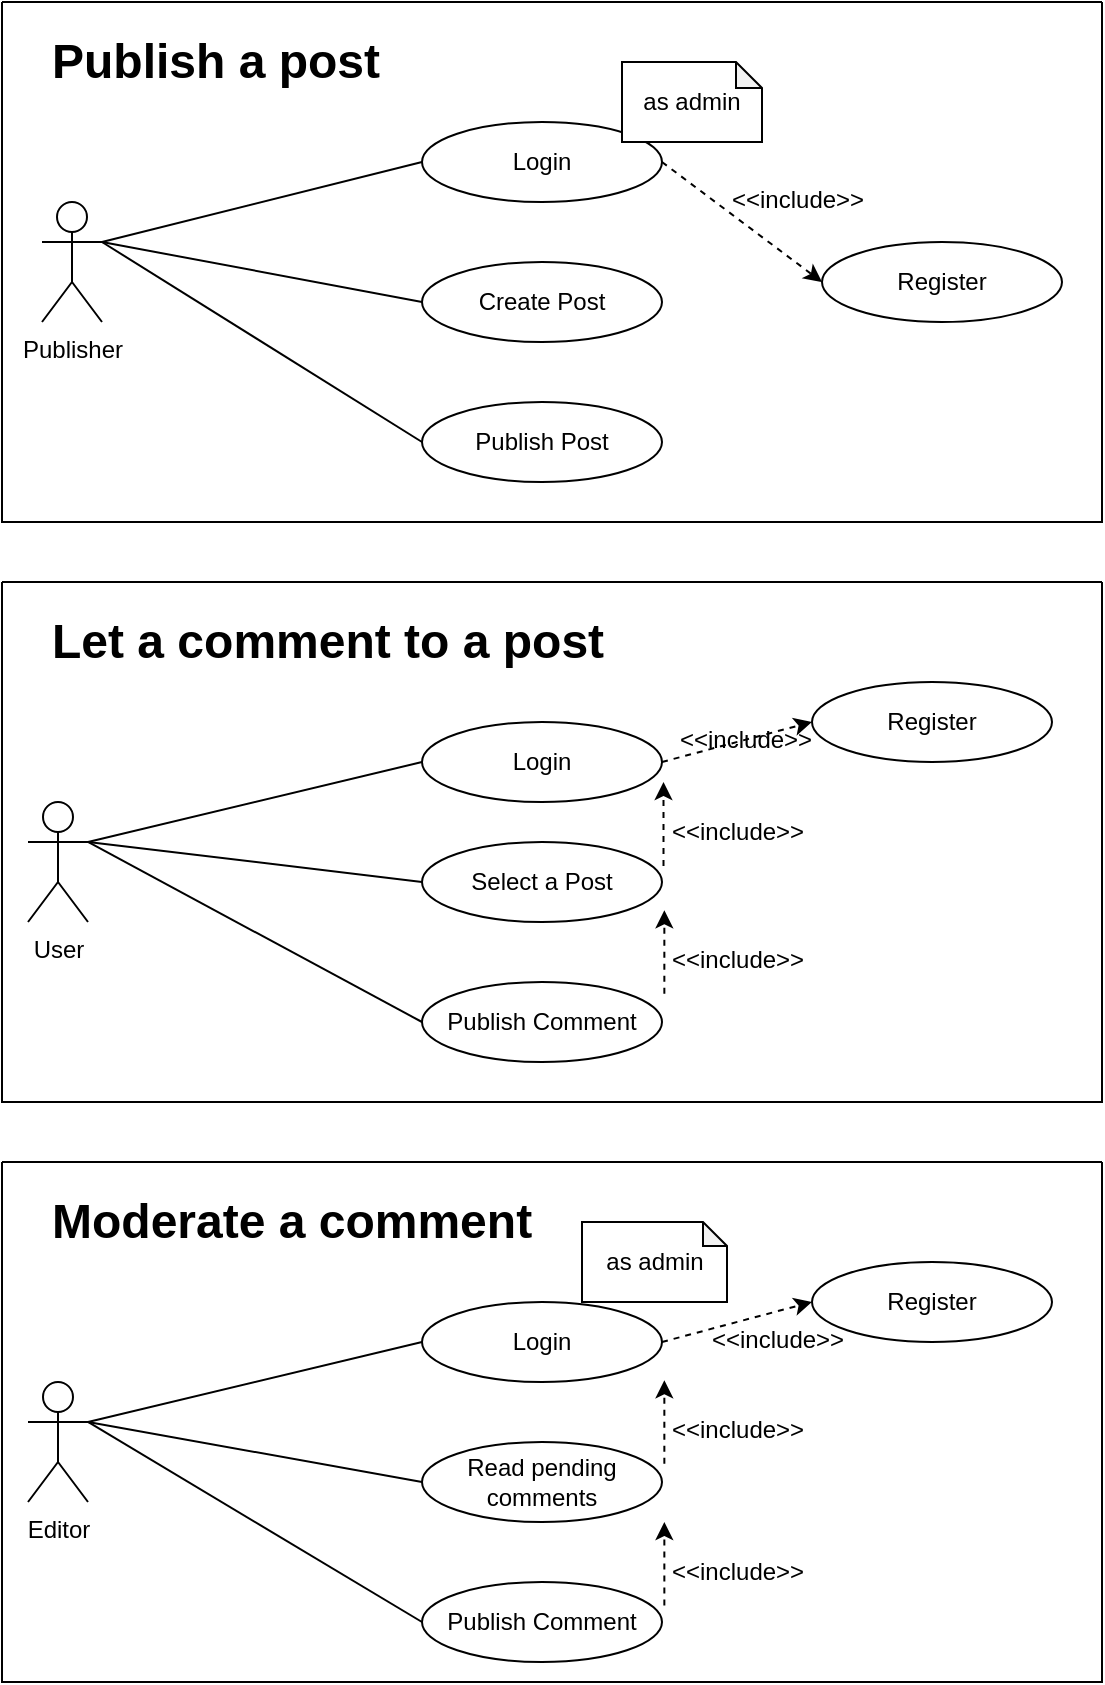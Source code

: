 <mxfile version="22.1.18" type="device">
  <diagram name="Page-1" id="NaKX4Khc9GjLMk2lrtAR">
    <mxGraphModel dx="1221" dy="527" grid="1" gridSize="10" guides="1" tooltips="1" connect="1" arrows="1" fold="1" page="1" pageScale="1" pageWidth="827" pageHeight="1169" math="0" shadow="0">
      <root>
        <mxCell id="0" />
        <mxCell id="1" parent="0" />
        <mxCell id="6gJPdral9b9KWDybtcNH-17" value="" style="swimlane;startSize=0;" parent="1" vertex="1">
          <mxGeometry x="120" y="40" width="550" height="260" as="geometry">
            <mxRectangle x="120" y="30" width="150" height="40" as="alternateBounds" />
          </mxGeometry>
        </mxCell>
        <mxCell id="6gJPdral9b9KWDybtcNH-18" value="&lt;h1&gt;Publish a post&lt;br&gt;&lt;/h1&gt;" style="text;html=1;strokeColor=none;fillColor=none;spacing=5;spacingTop=-20;whiteSpace=wrap;overflow=hidden;rounded=0;" parent="6gJPdral9b9KWDybtcNH-17" vertex="1">
          <mxGeometry x="20" y="10" width="400" height="40" as="geometry" />
        </mxCell>
        <mxCell id="AenP3yPq7fjkjofeTrWt-3" value="Register" style="ellipse;whiteSpace=wrap;html=1;" parent="6gJPdral9b9KWDybtcNH-17" vertex="1">
          <mxGeometry x="410" y="120" width="120" height="40" as="geometry" />
        </mxCell>
        <mxCell id="AenP3yPq7fjkjofeTrWt-9" value="Login" style="ellipse;whiteSpace=wrap;html=1;" parent="6gJPdral9b9KWDybtcNH-17" vertex="1">
          <mxGeometry x="210" y="60" width="120" height="40" as="geometry" />
        </mxCell>
        <mxCell id="AenP3yPq7fjkjofeTrWt-10" value="" style="endArrow=classic;html=1;rounded=0;strokeColor=default;dashed=1;entryX=0;entryY=0.5;entryDx=0;entryDy=0;exitX=1;exitY=0.5;exitDx=0;exitDy=0;" parent="6gJPdral9b9KWDybtcNH-17" source="AenP3yPq7fjkjofeTrWt-9" target="AenP3yPq7fjkjofeTrWt-3" edge="1">
          <mxGeometry width="50" height="50" relative="1" as="geometry">
            <mxPoint x="360" y="150" as="sourcePoint" />
            <mxPoint x="410" y="100" as="targetPoint" />
          </mxGeometry>
        </mxCell>
        <mxCell id="AenP3yPq7fjkjofeTrWt-5" value="Create Post" style="ellipse;whiteSpace=wrap;html=1;" parent="6gJPdral9b9KWDybtcNH-17" vertex="1">
          <mxGeometry x="210" y="130" width="120" height="40" as="geometry" />
        </mxCell>
        <mxCell id="6gJPdral9b9KWDybtcNH-3" value="Publish Post" style="ellipse;whiteSpace=wrap;html=1;" parent="6gJPdral9b9KWDybtcNH-17" vertex="1">
          <mxGeometry x="210" y="200" width="120" height="40" as="geometry" />
        </mxCell>
        <mxCell id="AenP3yPq7fjkjofeTrWt-1" value="Publisher" style="shape=umlActor;verticalLabelPosition=bottom;verticalAlign=top;html=1;outlineConnect=0;" parent="6gJPdral9b9KWDybtcNH-17" vertex="1">
          <mxGeometry x="20" y="100" width="30" height="60" as="geometry" />
        </mxCell>
        <mxCell id="AenP3yPq7fjkjofeTrWt-6" value="" style="endArrow=none;html=1;rounded=0;entryX=0;entryY=0.5;entryDx=0;entryDy=0;exitX=1;exitY=0.333;exitDx=0;exitDy=0;exitPerimeter=0;" parent="6gJPdral9b9KWDybtcNH-17" source="AenP3yPq7fjkjofeTrWt-1" target="AenP3yPq7fjkjofeTrWt-5" edge="1">
          <mxGeometry width="50" height="50" relative="1" as="geometry">
            <mxPoint x="70" y="150" as="sourcePoint" />
            <mxPoint x="370" y="200" as="targetPoint" />
          </mxGeometry>
        </mxCell>
        <mxCell id="AenP3yPq7fjkjofeTrWt-7" value="" style="endArrow=none;html=1;rounded=0;entryX=0;entryY=0.5;entryDx=0;entryDy=0;exitX=1;exitY=0.333;exitDx=0;exitDy=0;exitPerimeter=0;" parent="6gJPdral9b9KWDybtcNH-17" source="AenP3yPq7fjkjofeTrWt-1" target="AenP3yPq7fjkjofeTrWt-9" edge="1">
          <mxGeometry width="50" height="50" relative="1" as="geometry">
            <mxPoint x="120" y="150" as="sourcePoint" />
            <mxPoint x="170" y="100" as="targetPoint" />
          </mxGeometry>
        </mxCell>
        <mxCell id="6gJPdral9b9KWDybtcNH-4" value="" style="endArrow=none;html=1;rounded=0;entryX=0;entryY=0.5;entryDx=0;entryDy=0;" parent="6gJPdral9b9KWDybtcNH-17" target="6gJPdral9b9KWDybtcNH-3" edge="1">
          <mxGeometry width="50" height="50" relative="1" as="geometry">
            <mxPoint x="50" y="120" as="sourcePoint" />
            <mxPoint x="220" y="160" as="targetPoint" />
          </mxGeometry>
        </mxCell>
        <mxCell id="6gJPdral9b9KWDybtcNH-42" value="&lt;p&gt;&amp;lt;&amp;lt;include&amp;gt;&amp;gt;&lt;/p&gt;" style="text;html=1;strokeColor=none;fillColor=none;spacing=5;spacingTop=-20;whiteSpace=wrap;overflow=hidden;rounded=0;" parent="6gJPdral9b9KWDybtcNH-17" vertex="1">
          <mxGeometry x="360" y="90" width="75" height="20" as="geometry" />
        </mxCell>
        <mxCell id="3YeOkO8Lp7fJmU2JR0KR-16" value="&lt;div&gt;as admin&lt;br&gt;&lt;/div&gt;" style="shape=note;whiteSpace=wrap;html=1;backgroundOutline=1;darkOpacity=0.05;size=13;" parent="6gJPdral9b9KWDybtcNH-17" vertex="1">
          <mxGeometry x="310" y="30" width="70" height="40" as="geometry" />
        </mxCell>
        <mxCell id="6gJPdral9b9KWDybtcNH-30" value="" style="swimlane;startSize=0;" parent="1" vertex="1">
          <mxGeometry x="120" y="330" width="550" height="260" as="geometry">
            <mxRectangle x="120" y="300" width="70" height="40" as="alternateBounds" />
          </mxGeometry>
        </mxCell>
        <mxCell id="6gJPdral9b9KWDybtcNH-32" value="&lt;h1&gt;Let a comment to a post&lt;br&gt;&lt;/h1&gt;" style="text;html=1;strokeColor=none;fillColor=none;spacing=5;spacingTop=-20;whiteSpace=wrap;overflow=hidden;rounded=0;" parent="6gJPdral9b9KWDybtcNH-30" vertex="1">
          <mxGeometry x="20" y="10" width="360" height="40" as="geometry" />
        </mxCell>
        <mxCell id="6gJPdral9b9KWDybtcNH-6" value="Register" style="ellipse;whiteSpace=wrap;html=1;" parent="6gJPdral9b9KWDybtcNH-30" vertex="1">
          <mxGeometry x="405" y="50" width="120" height="40" as="geometry" />
        </mxCell>
        <mxCell id="6gJPdral9b9KWDybtcNH-5" value="User" style="shape=umlActor;verticalLabelPosition=bottom;verticalAlign=top;html=1;outlineConnect=0;" parent="6gJPdral9b9KWDybtcNH-30" vertex="1">
          <mxGeometry x="13" y="110" width="30" height="60" as="geometry" />
        </mxCell>
        <mxCell id="6gJPdral9b9KWDybtcNH-8" value="" style="endArrow=none;html=1;rounded=0;entryX=0;entryY=0.5;entryDx=0;entryDy=0;exitX=1;exitY=0.333;exitDx=0;exitDy=0;exitPerimeter=0;" parent="6gJPdral9b9KWDybtcNH-30" source="6gJPdral9b9KWDybtcNH-5" target="6gJPdral9b9KWDybtcNH-7" edge="1">
          <mxGeometry width="50" height="50" relative="1" as="geometry">
            <mxPoint x="65" y="160" as="sourcePoint" />
            <mxPoint x="365" y="210" as="targetPoint" />
          </mxGeometry>
        </mxCell>
        <mxCell id="6gJPdral9b9KWDybtcNH-9" value="" style="endArrow=none;html=1;rounded=0;entryX=0;entryY=0.5;entryDx=0;entryDy=0;exitX=1;exitY=0.333;exitDx=0;exitDy=0;exitPerimeter=0;" parent="6gJPdral9b9KWDybtcNH-30" source="6gJPdral9b9KWDybtcNH-5" target="6gJPdral9b9KWDybtcNH-10" edge="1">
          <mxGeometry width="50" height="50" relative="1" as="geometry">
            <mxPoint x="115" y="160" as="sourcePoint" />
            <mxPoint x="165" y="110" as="targetPoint" />
          </mxGeometry>
        </mxCell>
        <mxCell id="6gJPdral9b9KWDybtcNH-10" value="Login" style="ellipse;whiteSpace=wrap;html=1;" parent="6gJPdral9b9KWDybtcNH-30" vertex="1">
          <mxGeometry x="210" y="70" width="120" height="40" as="geometry" />
        </mxCell>
        <mxCell id="6gJPdral9b9KWDybtcNH-11" value="" style="endArrow=classic;html=1;rounded=0;strokeColor=default;dashed=1;entryX=0;entryY=0.5;entryDx=0;entryDy=0;exitX=1;exitY=0.5;exitDx=0;exitDy=0;" parent="6gJPdral9b9KWDybtcNH-30" source="6gJPdral9b9KWDybtcNH-10" target="6gJPdral9b9KWDybtcNH-6" edge="1">
          <mxGeometry width="50" height="50" relative="1" as="geometry">
            <mxPoint x="355" y="160" as="sourcePoint" />
            <mxPoint x="405" y="110" as="targetPoint" />
          </mxGeometry>
        </mxCell>
        <mxCell id="6gJPdral9b9KWDybtcNH-7" value="Select a Post" style="ellipse;whiteSpace=wrap;html=1;" parent="6gJPdral9b9KWDybtcNH-30" vertex="1">
          <mxGeometry x="210" y="130" width="120" height="40" as="geometry" />
        </mxCell>
        <mxCell id="6gJPdral9b9KWDybtcNH-14" value="Publish Comment" style="ellipse;whiteSpace=wrap;html=1;" parent="6gJPdral9b9KWDybtcNH-30" vertex="1">
          <mxGeometry x="210" y="200" width="120" height="40" as="geometry" />
        </mxCell>
        <mxCell id="6gJPdral9b9KWDybtcNH-15" value="" style="endArrow=none;html=1;rounded=0;entryX=0;entryY=0.5;entryDx=0;entryDy=0;exitX=1;exitY=0.333;exitDx=0;exitDy=0;exitPerimeter=0;" parent="6gJPdral9b9KWDybtcNH-30" source="6gJPdral9b9KWDybtcNH-5" target="6gJPdral9b9KWDybtcNH-14" edge="1">
          <mxGeometry width="50" height="50" relative="1" as="geometry">
            <mxPoint x="450" y="180" as="sourcePoint" />
            <mxPoint x="215" y="170" as="targetPoint" />
          </mxGeometry>
        </mxCell>
        <mxCell id="3YeOkO8Lp7fJmU2JR0KR-19" value="&lt;p&gt;&amp;lt;&amp;lt;include&amp;gt;&amp;gt;&lt;/p&gt;" style="text;html=1;strokeColor=none;fillColor=none;spacing=5;spacingTop=-20;whiteSpace=wrap;overflow=hidden;rounded=0;" parent="6gJPdral9b9KWDybtcNH-30" vertex="1">
          <mxGeometry x="330" y="180" width="75" height="20" as="geometry" />
        </mxCell>
        <mxCell id="3YeOkO8Lp7fJmU2JR0KR-21" value="" style="endArrow=classic;html=1;rounded=0;strokeColor=default;dashed=1;entryX=1;entryY=1;entryDx=0;entryDy=0;exitX=1;exitY=0;exitDx=0;exitDy=0;" parent="6gJPdral9b9KWDybtcNH-30" edge="1">
          <mxGeometry width="50" height="50" relative="1" as="geometry">
            <mxPoint x="331.176" y="205.858" as="sourcePoint" />
            <mxPoint x="331.176" y="164.142" as="targetPoint" />
          </mxGeometry>
        </mxCell>
        <mxCell id="sKKsb94wYYycii3v8sBS-1" value="&lt;p&gt;&amp;lt;&amp;lt;include&amp;gt;&amp;gt;&lt;/p&gt;" style="text;html=1;strokeColor=none;fillColor=none;spacing=5;spacingTop=-20;whiteSpace=wrap;overflow=hidden;rounded=0;" vertex="1" parent="6gJPdral9b9KWDybtcNH-30">
          <mxGeometry x="330" y="116" width="75" height="20" as="geometry" />
        </mxCell>
        <mxCell id="sKKsb94wYYycii3v8sBS-2" value="" style="endArrow=classic;html=1;rounded=0;strokeColor=default;dashed=1;entryX=1;entryY=1;entryDx=0;entryDy=0;exitX=1;exitY=0;exitDx=0;exitDy=0;" edge="1" parent="6gJPdral9b9KWDybtcNH-30">
          <mxGeometry width="50" height="50" relative="1" as="geometry">
            <mxPoint x="330.75" y="142" as="sourcePoint" />
            <mxPoint x="330.75" y="100" as="targetPoint" />
          </mxGeometry>
        </mxCell>
        <mxCell id="3YeOkO8Lp7fJmU2JR0KR-3" value="" style="swimlane;startSize=0;" parent="1" vertex="1">
          <mxGeometry x="120" y="620" width="550" height="260" as="geometry">
            <mxRectangle x="120" y="300" width="70" height="40" as="alternateBounds" />
          </mxGeometry>
        </mxCell>
        <mxCell id="3YeOkO8Lp7fJmU2JR0KR-4" value="&lt;h1&gt;Moderate a comment&lt;br&gt;&lt;/h1&gt;" style="text;html=1;strokeColor=none;fillColor=none;spacing=5;spacingTop=-20;whiteSpace=wrap;overflow=hidden;rounded=0;" parent="3YeOkO8Lp7fJmU2JR0KR-3" vertex="1">
          <mxGeometry x="20" y="10" width="360" height="40" as="geometry" />
        </mxCell>
        <mxCell id="3YeOkO8Lp7fJmU2JR0KR-5" value="Register" style="ellipse;whiteSpace=wrap;html=1;" parent="3YeOkO8Lp7fJmU2JR0KR-3" vertex="1">
          <mxGeometry x="405" y="50" width="120" height="40" as="geometry" />
        </mxCell>
        <mxCell id="3YeOkO8Lp7fJmU2JR0KR-8" value="Editor" style="shape=umlActor;verticalLabelPosition=bottom;verticalAlign=top;html=1;outlineConnect=0;" parent="3YeOkO8Lp7fJmU2JR0KR-3" vertex="1">
          <mxGeometry x="13" y="110" width="30" height="60" as="geometry" />
        </mxCell>
        <mxCell id="3YeOkO8Lp7fJmU2JR0KR-9" value="" style="endArrow=none;html=1;rounded=0;entryX=0;entryY=0.5;entryDx=0;entryDy=0;exitX=1;exitY=0.333;exitDx=0;exitDy=0;exitPerimeter=0;" parent="3YeOkO8Lp7fJmU2JR0KR-3" source="3YeOkO8Lp7fJmU2JR0KR-8" target="3YeOkO8Lp7fJmU2JR0KR-13" edge="1">
          <mxGeometry width="50" height="50" relative="1" as="geometry">
            <mxPoint x="65" y="160" as="sourcePoint" />
            <mxPoint x="365" y="210" as="targetPoint" />
          </mxGeometry>
        </mxCell>
        <mxCell id="3YeOkO8Lp7fJmU2JR0KR-10" value="" style="endArrow=none;html=1;rounded=0;entryX=0;entryY=0.5;entryDx=0;entryDy=0;exitX=1;exitY=0.333;exitDx=0;exitDy=0;exitPerimeter=0;" parent="3YeOkO8Lp7fJmU2JR0KR-3" source="3YeOkO8Lp7fJmU2JR0KR-8" target="3YeOkO8Lp7fJmU2JR0KR-11" edge="1">
          <mxGeometry width="50" height="50" relative="1" as="geometry">
            <mxPoint x="115" y="160" as="sourcePoint" />
            <mxPoint x="165" y="110" as="targetPoint" />
          </mxGeometry>
        </mxCell>
        <mxCell id="3YeOkO8Lp7fJmU2JR0KR-11" value="Login" style="ellipse;whiteSpace=wrap;html=1;" parent="3YeOkO8Lp7fJmU2JR0KR-3" vertex="1">
          <mxGeometry x="210" y="70" width="120" height="40" as="geometry" />
        </mxCell>
        <mxCell id="3YeOkO8Lp7fJmU2JR0KR-12" value="" style="endArrow=classic;html=1;rounded=0;strokeColor=default;dashed=1;entryX=0;entryY=0.5;entryDx=0;entryDy=0;exitX=1;exitY=0.5;exitDx=0;exitDy=0;" parent="3YeOkO8Lp7fJmU2JR0KR-3" source="3YeOkO8Lp7fJmU2JR0KR-11" target="3YeOkO8Lp7fJmU2JR0KR-5" edge="1">
          <mxGeometry width="50" height="50" relative="1" as="geometry">
            <mxPoint x="355" y="160" as="sourcePoint" />
            <mxPoint x="405" y="110" as="targetPoint" />
          </mxGeometry>
        </mxCell>
        <mxCell id="3YeOkO8Lp7fJmU2JR0KR-13" value="Read pending comments" style="ellipse;whiteSpace=wrap;html=1;" parent="3YeOkO8Lp7fJmU2JR0KR-3" vertex="1">
          <mxGeometry x="210" y="140" width="120" height="40" as="geometry" />
        </mxCell>
        <mxCell id="3YeOkO8Lp7fJmU2JR0KR-14" value="Publish Comment" style="ellipse;whiteSpace=wrap;html=1;" parent="3YeOkO8Lp7fJmU2JR0KR-3" vertex="1">
          <mxGeometry x="210" y="210" width="120" height="40" as="geometry" />
        </mxCell>
        <mxCell id="3YeOkO8Lp7fJmU2JR0KR-15" value="" style="endArrow=none;html=1;rounded=0;entryX=0;entryY=0.5;entryDx=0;entryDy=0;exitX=1;exitY=0.333;exitDx=0;exitDy=0;exitPerimeter=0;" parent="3YeOkO8Lp7fJmU2JR0KR-3" source="3YeOkO8Lp7fJmU2JR0KR-8" target="3YeOkO8Lp7fJmU2JR0KR-14" edge="1">
          <mxGeometry width="50" height="50" relative="1" as="geometry">
            <mxPoint x="45" y="130" as="sourcePoint" />
            <mxPoint x="215" y="170" as="targetPoint" />
          </mxGeometry>
        </mxCell>
        <mxCell id="3YeOkO8Lp7fJmU2JR0KR-23" value="&lt;div&gt;as admin&lt;br&gt;&lt;/div&gt;" style="shape=note;whiteSpace=wrap;html=1;backgroundOutline=1;darkOpacity=0.05;size=12;" parent="3YeOkO8Lp7fJmU2JR0KR-3" vertex="1">
          <mxGeometry x="290" y="30" width="72.5" height="40" as="geometry" />
        </mxCell>
        <mxCell id="sKKsb94wYYycii3v8sBS-8" value="&lt;p&gt;&amp;lt;&amp;lt;include&amp;gt;&amp;gt;&lt;/p&gt;" style="text;html=1;strokeColor=none;fillColor=none;spacing=5;spacingTop=-20;whiteSpace=wrap;overflow=hidden;rounded=0;" vertex="1" parent="3YeOkO8Lp7fJmU2JR0KR-3">
          <mxGeometry x="330" y="195.86" width="75" height="20" as="geometry" />
        </mxCell>
        <mxCell id="sKKsb94wYYycii3v8sBS-9" value="" style="endArrow=classic;html=1;rounded=0;strokeColor=default;dashed=1;entryX=1;entryY=1;entryDx=0;entryDy=0;exitX=1;exitY=0;exitDx=0;exitDy=0;" edge="1" parent="3YeOkO8Lp7fJmU2JR0KR-3">
          <mxGeometry width="50" height="50" relative="1" as="geometry">
            <mxPoint x="331.176" y="221.718" as="sourcePoint" />
            <mxPoint x="331.176" y="180.002" as="targetPoint" />
          </mxGeometry>
        </mxCell>
        <mxCell id="sKKsb94wYYycii3v8sBS-10" value="&lt;p&gt;&amp;lt;&amp;lt;include&amp;gt;&amp;gt;&lt;/p&gt;" style="text;html=1;strokeColor=none;fillColor=none;spacing=5;spacingTop=-20;whiteSpace=wrap;overflow=hidden;rounded=0;" vertex="1" parent="3YeOkO8Lp7fJmU2JR0KR-3">
          <mxGeometry x="330" y="125" width="75" height="20" as="geometry" />
        </mxCell>
        <mxCell id="sKKsb94wYYycii3v8sBS-11" value="" style="endArrow=classic;html=1;rounded=0;strokeColor=default;dashed=1;entryX=1;entryY=1;entryDx=0;entryDy=0;exitX=1;exitY=0;exitDx=0;exitDy=0;" edge="1" parent="3YeOkO8Lp7fJmU2JR0KR-3">
          <mxGeometry width="50" height="50" relative="1" as="geometry">
            <mxPoint x="331.176" y="150.858" as="sourcePoint" />
            <mxPoint x="331.176" y="109.142" as="targetPoint" />
          </mxGeometry>
        </mxCell>
        <mxCell id="sKKsb94wYYycii3v8sBS-12" value="&lt;p&gt;&amp;lt;&amp;lt;include&amp;gt;&amp;gt;&lt;/p&gt;" style="text;html=1;strokeColor=none;fillColor=none;spacing=5;spacingTop=-20;whiteSpace=wrap;overflow=hidden;rounded=0;" vertex="1" parent="3YeOkO8Lp7fJmU2JR0KR-3">
          <mxGeometry x="350" y="80" width="75" height="20" as="geometry" />
        </mxCell>
        <mxCell id="3YeOkO8Lp7fJmU2JR0KR-22" value="&lt;p&gt;&amp;lt;&amp;lt;include&amp;gt;&amp;gt;&lt;/p&gt;" style="text;html=1;strokeColor=none;fillColor=none;spacing=5;spacingTop=-20;whiteSpace=wrap;overflow=hidden;rounded=0;" parent="1" vertex="1">
          <mxGeometry x="453.75" y="400" width="75" height="20" as="geometry" />
        </mxCell>
      </root>
    </mxGraphModel>
  </diagram>
</mxfile>
